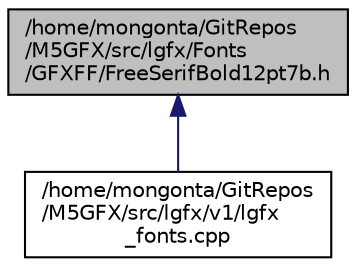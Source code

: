 digraph "/home/mongonta/GitRepos/M5GFX/src/lgfx/Fonts/GFXFF/FreeSerifBold12pt7b.h"
{
 // LATEX_PDF_SIZE
  edge [fontname="Helvetica",fontsize="10",labelfontname="Helvetica",labelfontsize="10"];
  node [fontname="Helvetica",fontsize="10",shape=record];
  Node1 [label="/home/mongonta/GitRepos\l/M5GFX/src/lgfx/Fonts\l/GFXFF/FreeSerifBold12pt7b.h",height=0.2,width=0.4,color="black", fillcolor="grey75", style="filled", fontcolor="black",tooltip=" "];
  Node1 -> Node2 [dir="back",color="midnightblue",fontsize="10",style="solid",fontname="Helvetica"];
  Node2 [label="/home/mongonta/GitRepos\l/M5GFX/src/lgfx/v1/lgfx\l_fonts.cpp",height=0.2,width=0.4,color="black", fillcolor="white", style="filled",URL="$lgfx__fonts_8cpp.html",tooltip=" "];
}

